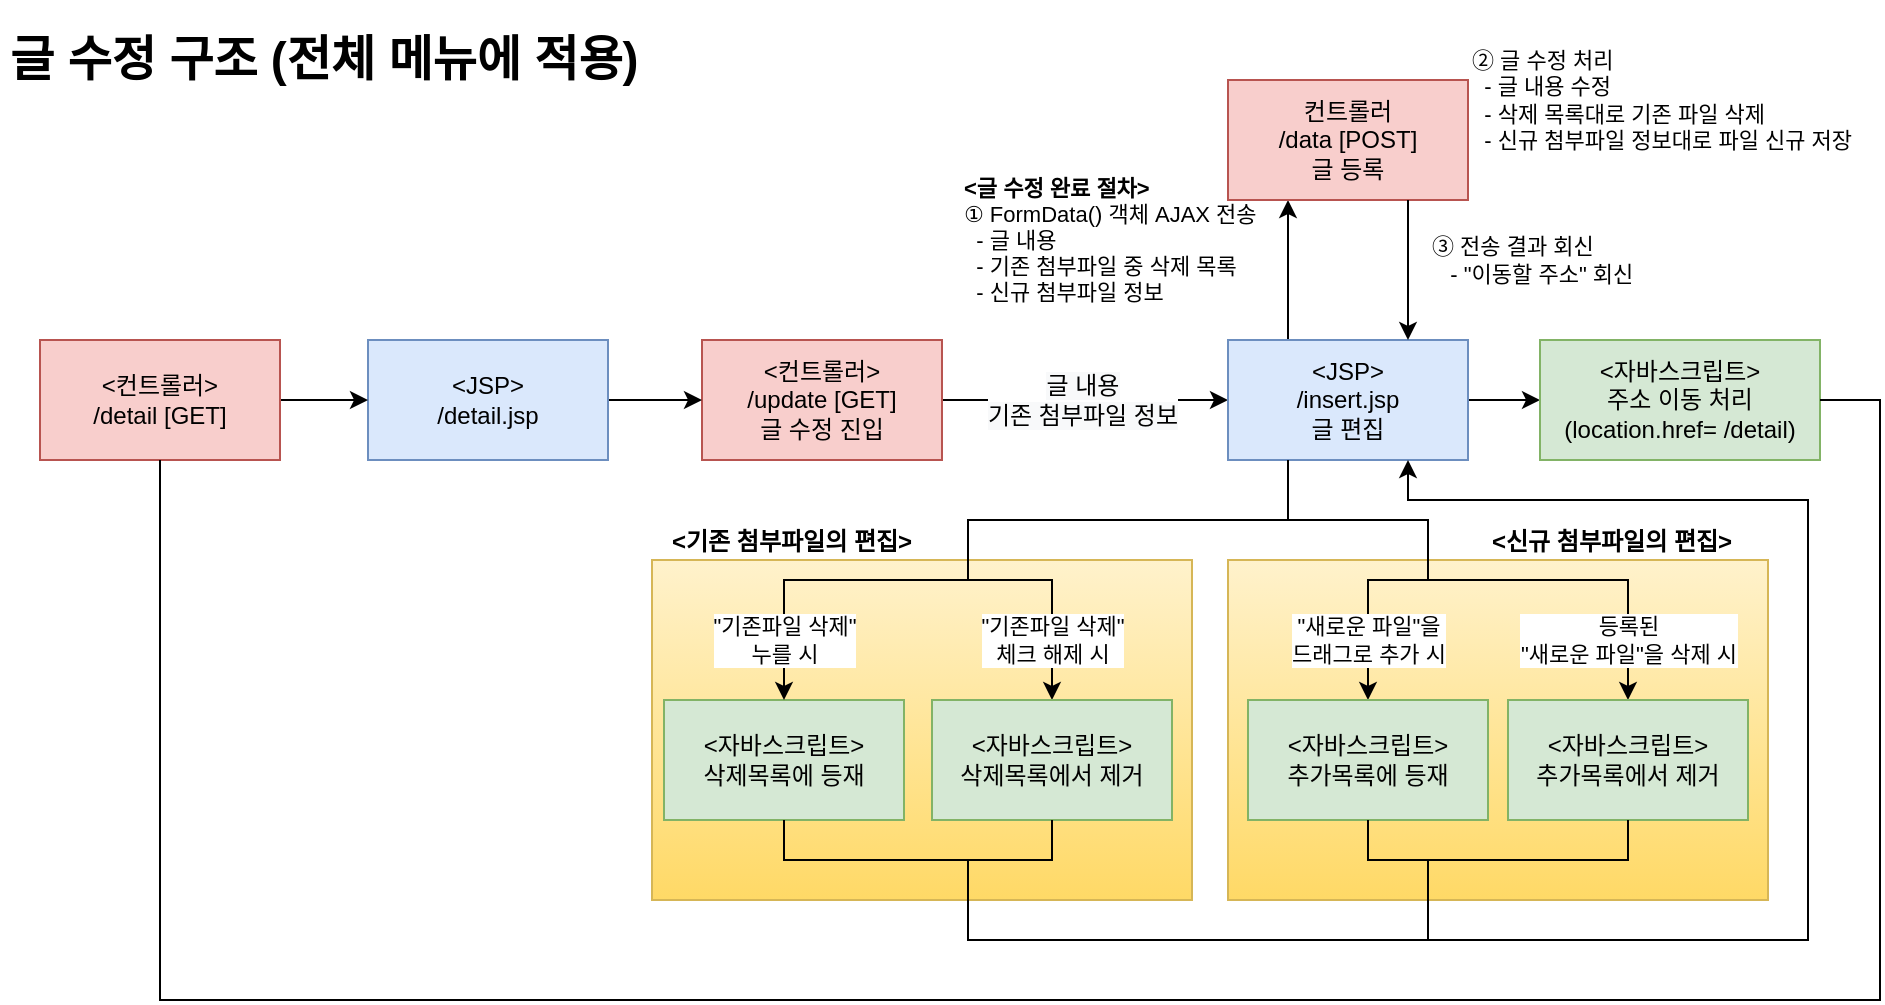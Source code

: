 <mxfile>
    <diagram id="wWDEBk1oxjoXnhqujuZg" name="페이지-1">
        <mxGraphModel dx="1041" dy="758" grid="1" gridSize="10" guides="1" tooltips="1" connect="1" arrows="1" fold="1" page="1" pageScale="1" pageWidth="827" pageHeight="1169" math="0" shadow="0">
            <root>
                <mxCell id="0"/>
                <mxCell id="1" parent="0"/>
                <mxCell id="40" value="" style="rounded=0;whiteSpace=wrap;html=1;fillColor=#fff2cc;strokeColor=#d6b656;gradientColor=#ffd966;" vertex="1" parent="1">
                    <mxGeometry x="664" y="290" width="270" height="170" as="geometry"/>
                </mxCell>
                <mxCell id="41" value="&amp;nbsp; &amp;nbsp; &amp;nbsp; &amp;nbsp; &amp;nbsp;&amp;lt;신규 첨부파일의 편집&amp;gt;" style="text;html=1;strokeColor=none;fillColor=none;align=left;verticalAlign=middle;whiteSpace=wrap;rounded=0;fontStyle=1" vertex="1" parent="1">
                    <mxGeometry x="764" y="266" width="216" height="30" as="geometry"/>
                </mxCell>
                <mxCell id="38" value="" style="rounded=0;whiteSpace=wrap;html=1;fillColor=#fff2cc;strokeColor=#d6b656;gradientColor=#ffd966;" vertex="1" parent="1">
                    <mxGeometry x="376" y="290" width="270" height="170" as="geometry"/>
                </mxCell>
                <mxCell id="11" value="" style="edgeStyle=none;html=1;exitX=1;exitY=0.5;exitDx=0;exitDy=0;" edge="1" parent="1" source="2" target="7">
                    <mxGeometry relative="1" as="geometry">
                        <mxPoint x="1024" y="260" as="sourcePoint"/>
                    </mxGeometry>
                </mxCell>
                <mxCell id="12" value="&lt;span style=&quot;font-size: 12px ; background-color: rgb(248 , 249 , 250)&quot;&gt;글 내용&lt;br&gt;기존&amp;nbsp;&lt;/span&gt;&lt;span style=&quot;font-size: 12px ; background-color: rgb(248 , 249 , 250)&quot;&gt;첨부파일 정보&lt;/span&gt;" style="edgeLabel;html=1;align=center;verticalAlign=middle;resizable=0;points=[];" vertex="1" connectable="0" parent="11">
                    <mxGeometry x="-0.21" y="3" relative="1" as="geometry">
                        <mxPoint x="13" y="3" as="offset"/>
                    </mxGeometry>
                </mxCell>
                <mxCell id="2" value="&amp;lt;컨트롤러&amp;gt;&lt;br&gt;/update [GET]&lt;br&gt;글 수정 진입" style="rounded=0;whiteSpace=wrap;html=1;fillColor=#f8cecc;strokeColor=#b85450;" vertex="1" parent="1">
                    <mxGeometry x="401" y="180" width="120" height="60" as="geometry"/>
                </mxCell>
                <mxCell id="6" value="&lt;h1&gt;글 수정 구조 (전체 메뉴에 적용)&lt;/h1&gt;" style="text;html=1;strokeColor=none;fillColor=none;spacing=5;spacingTop=-20;whiteSpace=wrap;overflow=hidden;rounded=0;" vertex="1" parent="1">
                    <mxGeometry x="50" y="20" width="560" height="80" as="geometry"/>
                </mxCell>
                <mxCell id="17" value="" style="edgeStyle=none;html=1;rounded=0;entryX=0.5;entryY=0;entryDx=0;entryDy=0;" edge="1" parent="1" target="16">
                    <mxGeometry relative="1" as="geometry">
                        <mxPoint x="534" y="300" as="sourcePoint"/>
                        <mxPoint x="566" y="360.0" as="targetPoint"/>
                        <Array as="points">
                            <mxPoint x="576" y="300"/>
                        </Array>
                    </mxGeometry>
                </mxCell>
                <mxCell id="59" value="&quot;기존파일 삭제&quot;&lt;br&gt;체크 해제 시" style="edgeLabel;html=1;align=center;verticalAlign=middle;resizable=0;points=[];" vertex="1" connectable="0" parent="17">
                    <mxGeometry x="0.277" y="-1" relative="1" as="geometry">
                        <mxPoint x="1" y="7" as="offset"/>
                    </mxGeometry>
                </mxCell>
                <mxCell id="27" value="" style="edgeStyle=none;rounded=0;html=1;entryX=0.5;entryY=0;entryDx=0;entryDy=0;" edge="1" parent="1" target="22">
                    <mxGeometry relative="1" as="geometry">
                        <mxPoint x="694" y="270" as="sourcePoint"/>
                        <Array as="points">
                            <mxPoint x="764" y="270"/>
                            <mxPoint x="764" y="300"/>
                            <mxPoint x="734" y="300"/>
                        </Array>
                    </mxGeometry>
                </mxCell>
                <mxCell id="65" value="&quot;새로운 파일&quot;을&lt;br&gt;드래그로 추가 시" style="edgeLabel;html=1;align=center;verticalAlign=middle;resizable=0;points=[];" vertex="1" connectable="0" parent="27">
                    <mxGeometry x="0.524" y="-1" relative="1" as="geometry">
                        <mxPoint x="1" y="15" as="offset"/>
                    </mxGeometry>
                </mxCell>
                <mxCell id="35" value="" style="edgeStyle=none;rounded=0;html=1;endArrow=classic;endFill=1;entryX=0.25;entryY=1;entryDx=0;entryDy=0;exitX=0.25;exitY=0;exitDx=0;exitDy=0;" edge="1" parent="1" source="7" target="36">
                    <mxGeometry relative="1" as="geometry">
                        <mxPoint x="700" y="170" as="sourcePoint"/>
                        <mxPoint x="994" y="640" as="targetPoint"/>
                        <Array as="points"/>
                    </mxGeometry>
                </mxCell>
                <mxCell id="46" value="&lt;b&gt;&amp;lt;글 수정 완료 절차&amp;gt;&lt;/b&gt;&lt;br&gt;① FormData() 객체 AJAX 전송&lt;br&gt;&amp;nbsp; - 글 내용&lt;br&gt;&amp;nbsp; - 기존 첨부파일 중 삭제 목록&lt;br&gt;&amp;nbsp; - 신규 첨부파일 정보" style="edgeLabel;html=1;align=left;verticalAlign=middle;resizable=0;points=[];" vertex="1" connectable="0" parent="35">
                    <mxGeometry x="-0.263" y="-2" relative="1" as="geometry">
                        <mxPoint x="-166" y="-24" as="offset"/>
                    </mxGeometry>
                </mxCell>
                <mxCell id="51" value="" style="edgeStyle=none;rounded=0;html=1;endArrow=classic;endFill=1;entryX=0;entryY=0.5;entryDx=0;entryDy=0;startArrow=none;exitX=1;exitY=0.5;exitDx=0;exitDy=0;" edge="1" parent="1" source="7" target="78">
                    <mxGeometry relative="1" as="geometry">
                        <mxPoint x="110" y="410" as="sourcePoint"/>
                        <mxPoint x="970" y="210" as="targetPoint"/>
                        <Array as="points"/>
                    </mxGeometry>
                </mxCell>
                <mxCell id="62" value="" style="edgeStyle=none;rounded=0;html=1;endArrow=classic;endFill=1;entryX=0.5;entryY=0;entryDx=0;entryDy=0;" edge="1" parent="1" target="26">
                    <mxGeometry relative="1" as="geometry">
                        <mxPoint x="764" y="300" as="sourcePoint"/>
                        <Array as="points">
                            <mxPoint x="864" y="300"/>
                        </Array>
                    </mxGeometry>
                </mxCell>
                <mxCell id="63" value="등록된&lt;br&gt;&quot;새로운 파일&quot;을 삭제 시" style="edgeLabel;html=1;align=center;verticalAlign=middle;resizable=0;points=[];" vertex="1" connectable="0" parent="62">
                    <mxGeometry x="0.421" y="-1" relative="1" as="geometry">
                        <mxPoint x="1" y="16" as="offset"/>
                    </mxGeometry>
                </mxCell>
                <mxCell id="7" value="&amp;lt;JSP&amp;gt;&lt;br&gt;/insert.jsp&lt;br&gt;글 편집" style="rounded=0;whiteSpace=wrap;html=1;fillColor=#dae8fc;strokeColor=#6c8ebf;" vertex="1" parent="1">
                    <mxGeometry x="664" y="180" width="120" height="60" as="geometry"/>
                </mxCell>
                <mxCell id="19" value="&amp;lt;자바스크립트&amp;gt;&lt;br&gt;삭제목록에 등재" style="rounded=0;whiteSpace=wrap;html=1;fillColor=#d5e8d4;strokeColor=#82b366;" vertex="1" parent="1">
                    <mxGeometry x="382" y="360" width="120" height="60" as="geometry"/>
                </mxCell>
                <mxCell id="20" value="" style="endArrow=classic;html=1;entryX=0.5;entryY=0;entryDx=0;entryDy=0;rounded=0;exitX=0.25;exitY=1;exitDx=0;exitDy=0;" edge="1" parent="1" source="7" target="19">
                    <mxGeometry width="50" height="50" relative="1" as="geometry">
                        <mxPoint x="564" y="380" as="sourcePoint"/>
                        <mxPoint x="674" y="310" as="targetPoint"/>
                        <Array as="points">
                            <mxPoint x="694" y="270"/>
                            <mxPoint x="534" y="270"/>
                            <mxPoint x="534" y="300"/>
                            <mxPoint x="442" y="300"/>
                        </Array>
                    </mxGeometry>
                </mxCell>
                <mxCell id="64" value="&quot;기존파일 삭제&quot;&lt;br&gt;누를 시" style="edgeLabel;html=1;align=center;verticalAlign=middle;resizable=0;points=[];" vertex="1" connectable="0" parent="20">
                    <mxGeometry x="0.775" y="-1" relative="1" as="geometry">
                        <mxPoint x="1" y="12" as="offset"/>
                    </mxGeometry>
                </mxCell>
                <mxCell id="22" value="&amp;lt;자바스크립트&amp;gt;&lt;br&gt;추가목록에 등재" style="rounded=0;whiteSpace=wrap;html=1;fillColor=#d5e8d4;strokeColor=#82b366;" vertex="1" parent="1">
                    <mxGeometry x="674" y="360" width="120" height="60" as="geometry"/>
                </mxCell>
                <mxCell id="26" value="&amp;lt;자바스크립트&amp;gt;&lt;br&gt;추가목록에서 제거" style="rounded=0;whiteSpace=wrap;html=1;fillColor=#d5e8d4;strokeColor=#82b366;" vertex="1" parent="1">
                    <mxGeometry x="804" y="360" width="120" height="60" as="geometry"/>
                </mxCell>
                <mxCell id="36" value="컨트롤러&lt;br&gt;/data [POST]&lt;br&gt;글 등록" style="rounded=0;whiteSpace=wrap;html=1;fillColor=#f8cecc;strokeColor=#b85450;" vertex="1" parent="1">
                    <mxGeometry x="664" y="50" width="120" height="60" as="geometry"/>
                </mxCell>
                <mxCell id="39" value="&amp;nbsp; &amp;nbsp; &amp;nbsp; &amp;nbsp; &amp;nbsp;&amp;lt;기존 첨부파일의 편집&amp;gt;" style="text;html=1;strokeColor=none;fillColor=none;align=left;verticalAlign=middle;whiteSpace=wrap;rounded=0;fontStyle=1" vertex="1" parent="1">
                    <mxGeometry x="354" y="266" width="196" height="30" as="geometry"/>
                </mxCell>
                <mxCell id="45" value="" style="endArrow=classic;html=1;rounded=0;exitX=0.75;exitY=1;exitDx=0;exitDy=0;entryX=0.75;entryY=0;entryDx=0;entryDy=0;" edge="1" parent="1" source="36" target="7">
                    <mxGeometry width="50" height="50" relative="1" as="geometry">
                        <mxPoint x="1084" y="540" as="sourcePoint"/>
                        <mxPoint x="1134" y="490" as="targetPoint"/>
                    </mxGeometry>
                </mxCell>
                <mxCell id="47" value="③ 전송 결과 회신&lt;br&gt;&lt;div&gt;&amp;nbsp; &amp;nbsp;- &quot;이동할 주소&quot; 회신&lt;/div&gt;" style="edgeLabel;html=1;align=left;verticalAlign=middle;resizable=0;points=[];" vertex="1" connectable="0" parent="45">
                    <mxGeometry x="0.387" relative="1" as="geometry">
                        <mxPoint x="10" y="-19" as="offset"/>
                    </mxGeometry>
                </mxCell>
                <mxCell id="49" value="② 글 수정 처리&lt;br&gt;&amp;nbsp; - 글 내용 수정&lt;br&gt;&amp;nbsp; - 삭제 목록대로 기존 파일 삭제&lt;br&gt;&amp;nbsp; - 신규 첨부파일 정보대로 파일 신규 저장&amp;nbsp;" style="edgeLabel;html=1;align=left;verticalAlign=middle;resizable=0;points=[];" vertex="1" connectable="0" parent="1">
                    <mxGeometry x="783.998" y="60" as="geometry"/>
                </mxCell>
                <mxCell id="72" value="" style="edgeStyle=none;rounded=0;html=1;endArrow=classic;endFill=1;" edge="1" parent="1" source="55" target="2">
                    <mxGeometry relative="1" as="geometry"/>
                </mxCell>
                <mxCell id="55" value="&amp;lt;JSP&amp;gt;&lt;br&gt;/detail.jsp" style="rounded=0;whiteSpace=wrap;html=1;fillColor=#dae8fc;strokeColor=#6c8ebf;" vertex="1" parent="1">
                    <mxGeometry x="234" y="180" width="120" height="60" as="geometry"/>
                </mxCell>
                <mxCell id="16" value="&lt;span&gt;&amp;lt;자바스크립트&amp;gt;&lt;br&gt;삭제목록에서 제거&lt;/span&gt;" style="rounded=0;whiteSpace=wrap;html=1;fillColor=#d5e8d4;strokeColor=#82b366;" vertex="1" parent="1">
                    <mxGeometry x="516" y="360" width="120" height="60" as="geometry"/>
                </mxCell>
                <mxCell id="66" value="" style="endArrow=classic;html=1;rounded=0;exitX=0.5;exitY=1;exitDx=0;exitDy=0;entryX=0.75;entryY=1;entryDx=0;entryDy=0;" edge="1" parent="1" source="19" target="7">
                    <mxGeometry width="50" height="50" relative="1" as="geometry">
                        <mxPoint x="694" y="430" as="sourcePoint"/>
                        <mxPoint x="534" y="490" as="targetPoint"/>
                        <Array as="points">
                            <mxPoint x="442" y="440"/>
                            <mxPoint x="534" y="440"/>
                            <mxPoint x="534" y="480"/>
                            <mxPoint x="954" y="480"/>
                            <mxPoint x="954" y="260"/>
                            <mxPoint x="754" y="260"/>
                        </Array>
                    </mxGeometry>
                </mxCell>
                <mxCell id="68" value="" style="endArrow=none;html=1;rounded=0;exitX=0.5;exitY=1;exitDx=0;exitDy=0;endFill=0;" edge="1" parent="1" source="16">
                    <mxGeometry width="50" height="50" relative="1" as="geometry">
                        <mxPoint x="694" y="430" as="sourcePoint"/>
                        <mxPoint x="534" y="440" as="targetPoint"/>
                        <Array as="points">
                            <mxPoint x="576" y="440"/>
                        </Array>
                    </mxGeometry>
                </mxCell>
                <mxCell id="70" value="" style="endArrow=none;html=1;rounded=0;exitX=0.5;exitY=1;exitDx=0;exitDy=0;" edge="1" parent="1" source="22">
                    <mxGeometry width="50" height="50" relative="1" as="geometry">
                        <mxPoint x="694" y="430" as="sourcePoint"/>
                        <mxPoint x="764" y="480" as="targetPoint"/>
                        <Array as="points">
                            <mxPoint x="734" y="440"/>
                            <mxPoint x="764" y="440"/>
                        </Array>
                    </mxGeometry>
                </mxCell>
                <mxCell id="71" value="" style="endArrow=none;html=1;rounded=0;entryX=0.5;entryY=1;entryDx=0;entryDy=0;" edge="1" parent="1" target="26">
                    <mxGeometry width="50" height="50" relative="1" as="geometry">
                        <mxPoint x="760" y="440" as="sourcePoint"/>
                        <mxPoint x="744" y="380" as="targetPoint"/>
                        <Array as="points">
                            <mxPoint x="864" y="440"/>
                        </Array>
                    </mxGeometry>
                </mxCell>
                <mxCell id="77" value="" style="edgeStyle=none;rounded=0;html=1;endArrow=classic;endFill=1;" edge="1" parent="1" source="76" target="55">
                    <mxGeometry relative="1" as="geometry"/>
                </mxCell>
                <mxCell id="76" value="&amp;lt;컨트롤러&amp;gt;&lt;br&gt;/detail [GET]" style="rounded=0;whiteSpace=wrap;html=1;fillColor=#f8cecc;strokeColor=#b85450;" vertex="1" parent="1">
                    <mxGeometry x="70" y="180" width="120" height="60" as="geometry"/>
                </mxCell>
                <mxCell id="78" value="&lt;span&gt;&amp;lt;자바스크립트&amp;gt;&lt;/span&gt;&lt;br&gt;&lt;span&gt;주소 이동 처리&lt;/span&gt;&lt;br&gt;&lt;span&gt;(location.href=&amp;nbsp;&lt;/span&gt;&lt;span&gt;/detail)&lt;/span&gt;&lt;span style=&quot;color: rgba(0 , 0 , 0 , 0) ; font-family: monospace ; font-size: 0px&quot;&gt;on&lt;/span&gt;" style="rounded=0;whiteSpace=wrap;html=1;fillColor=#d5e8d4;strokeColor=#82b366;" vertex="1" parent="1">
                    <mxGeometry x="820" y="180" width="140" height="60" as="geometry"/>
                </mxCell>
                <mxCell id="80" value="" style="edgeStyle=none;rounded=0;html=1;endArrow=none;endFill=1;entryX=0.5;entryY=1;entryDx=0;entryDy=0;exitX=1;exitY=0.5;exitDx=0;exitDy=0;" edge="1" parent="1" source="78" target="76">
                    <mxGeometry relative="1" as="geometry">
                        <mxPoint x="784" y="210" as="sourcePoint"/>
                        <mxPoint x="120.0" y="240" as="targetPoint"/>
                        <Array as="points">
                            <mxPoint x="990" y="210"/>
                            <mxPoint x="990" y="510"/>
                            <mxPoint x="130" y="510"/>
                        </Array>
                    </mxGeometry>
                </mxCell>
            </root>
        </mxGraphModel>
    </diagram>
</mxfile>